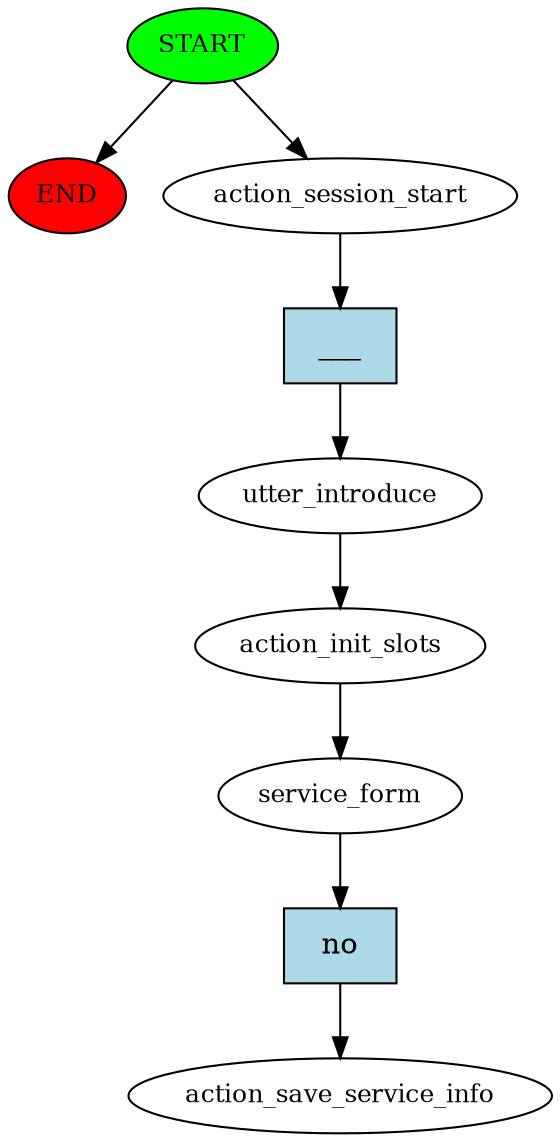 digraph  {
0 [class="start active", fillcolor=green, fontsize=12, label=START, style=filled];
"-1" [class=end, fillcolor=red, fontsize=12, label=END, style=filled];
1 [class=active, fontsize=12, label=action_session_start];
2 [class=active, fontsize=12, label=utter_introduce];
3 [class=active, fontsize=12, label=action_init_slots];
4 [class=active, fontsize=12, label=service_form];
5 [class="dashed active", fontsize=12, label=action_save_service_info];
6 [class="intent active", fillcolor=lightblue, label=___, shape=rect, style=filled];
7 [class="intent active", fillcolor=lightblue, label=no, shape=rect, style=filled];
0 -> "-1"  [class="", key=NONE, label=""];
0 -> 1  [class=active, key=NONE, label=""];
1 -> 6  [class=active, key=0];
2 -> 3  [class=active, key=NONE, label=""];
3 -> 4  [class=active, key=NONE, label=""];
4 -> 7  [class=active, key=0];
6 -> 2  [class=active, key=0];
7 -> 5  [class=active, key=0];
}
